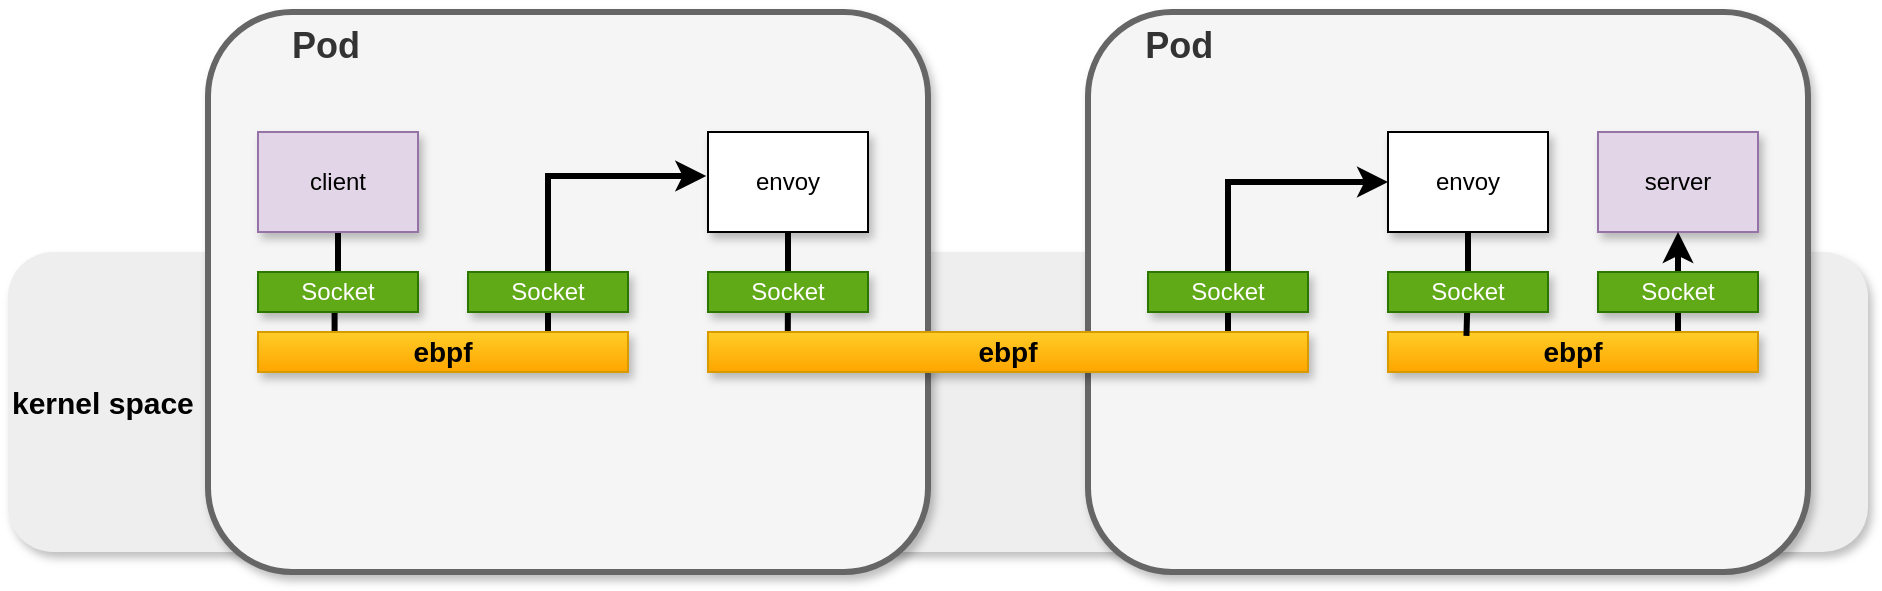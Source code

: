 <mxfile version="14.4.2" type="github">
  <diagram id="YnC2eTQ2aiaDHOMznIX0" name="Page-1">
    <mxGraphModel dx="782" dy="475" grid="1" gridSize="10" guides="1" tooltips="1" connect="1" arrows="1" fold="1" page="1" pageScale="1" pageWidth="850" pageHeight="1100" math="0" shadow="0">
      <root>
        <mxCell id="0" />
        <mxCell id="1" parent="0" />
        <mxCell id="U7M42Xg81S1h7o7bNfw6-1" value="&lt;b&gt;&lt;font style=&quot;font-size: 15px&quot;&gt;kernel space&lt;/font&gt;&lt;/b&gt;" style="rounded=1;whiteSpace=wrap;html=1;shadow=1;align=left;fillColor=#eeeeee;strokeColor=none;" vertex="1" parent="1">
          <mxGeometry x="80" y="170" width="930" height="150" as="geometry" />
        </mxCell>
        <mxCell id="ewQnGBE6HqdGQTObXIG2-1" value="&lt;font style=&quot;font-size: 18px&quot;&gt;&lt;b&gt;&amp;nbsp; &amp;nbsp; &amp;nbsp; &amp;nbsp; &lt;font style=&quot;font-size: 18px&quot;&gt;Pod&lt;/font&gt;&lt;/b&gt;&lt;/font&gt;" style="rounded=1;whiteSpace=wrap;html=1;align=left;verticalAlign=top;fontSize=13;strokeWidth=3;shadow=1;fillColor=#f5f5f5;strokeColor=#666666;fontColor=#333333;" parent="1" vertex="1">
          <mxGeometry x="180" y="50" width="360" height="280" as="geometry" />
        </mxCell>
        <mxCell id="ewQnGBE6HqdGQTObXIG2-2" value="" style="edgeStyle=orthogonalEdgeStyle;rounded=0;orthogonalLoop=1;jettySize=auto;html=1;entryX=0.207;entryY=0.118;entryDx=0;entryDy=0;entryPerimeter=0;strokeWidth=3;endArrow=none;endFill=0;" parent="1" source="ewQnGBE6HqdGQTObXIG2-3" target="ewQnGBE6HqdGQTObXIG2-8" edge="1">
          <mxGeometry relative="1" as="geometry" />
        </mxCell>
        <mxCell id="ewQnGBE6HqdGQTObXIG2-3" value="client" style="rounded=0;whiteSpace=wrap;html=1;fillColor=#e1d5e7;strokeColor=#9673a6;shadow=1;" parent="1" vertex="1">
          <mxGeometry x="205" y="110" width="80" height="50" as="geometry" />
        </mxCell>
        <mxCell id="ewQnGBE6HqdGQTObXIG2-4" value="Socket" style="rounded=0;whiteSpace=wrap;html=1;fillColor=#60a917;strokeColor=#2D7600;fontColor=#ffffff;shadow=1;" parent="1" vertex="1">
          <mxGeometry x="205" y="180" width="80" height="20" as="geometry" />
        </mxCell>
        <mxCell id="ewQnGBE6HqdGQTObXIG2-7" style="edgeStyle=orthogonalEdgeStyle;rounded=0;orthogonalLoop=1;jettySize=auto;html=1;strokeColor=#000000;entryX=-0.011;entryY=0.44;entryDx=0;entryDy=0;entryPerimeter=0;strokeWidth=3;" parent="1" source="ewQnGBE6HqdGQTObXIG2-8" target="ewQnGBE6HqdGQTObXIG2-14" edge="1">
          <mxGeometry relative="1" as="geometry">
            <Array as="points">
              <mxPoint x="350" y="132" />
            </Array>
          </mxGeometry>
        </mxCell>
        <mxCell id="ewQnGBE6HqdGQTObXIG2-8" value="&lt;font style=&quot;font-size: 14px&quot;&gt;&lt;b&gt;ebpf&lt;/b&gt;&lt;/font&gt;" style="rounded=0;whiteSpace=wrap;html=1;fillColor=#ffcd28;strokeColor=#d79b00;gradientColor=#ffa500;shadow=1;" parent="1" vertex="1">
          <mxGeometry x="205" y="210" width="185" height="20" as="geometry" />
        </mxCell>
        <mxCell id="ewQnGBE6HqdGQTObXIG2-10" value="Socket" style="rounded=0;whiteSpace=wrap;html=1;fillColor=#60a917;strokeColor=#2D7600;fontColor=#ffffff;shadow=1;" parent="1" vertex="1">
          <mxGeometry x="310" y="180" width="80" height="20" as="geometry" />
        </mxCell>
        <mxCell id="ewQnGBE6HqdGQTObXIG2-42" style="edgeStyle=orthogonalEdgeStyle;rounded=0;orthogonalLoop=1;jettySize=auto;html=1;entryX=0.133;entryY=-0.002;entryDx=0;entryDy=0;entryPerimeter=0;strokeWidth=3;endArrow=none;endFill=0;" parent="1" source="ewQnGBE6HqdGQTObXIG2-14" target="ewQnGBE6HqdGQTObXIG2-41" edge="1">
          <mxGeometry relative="1" as="geometry" />
        </mxCell>
        <mxCell id="ewQnGBE6HqdGQTObXIG2-14" value="envoy" style="rounded=0;whiteSpace=wrap;html=1;shadow=1;" parent="1" vertex="1">
          <mxGeometry x="430" y="110" width="80" height="50" as="geometry" />
        </mxCell>
        <mxCell id="ewQnGBE6HqdGQTObXIG2-15" value="Socket" style="rounded=0;whiteSpace=wrap;html=1;fillColor=#60a917;strokeColor=#2D7600;fontColor=#ffffff;shadow=1;" parent="1" vertex="1">
          <mxGeometry x="430" y="180" width="80" height="20" as="geometry" />
        </mxCell>
        <mxCell id="ewQnGBE6HqdGQTObXIG2-20" value="&lt;span&gt;&amp;nbsp; &amp;nbsp; &amp;nbsp; &amp;nbsp;&amp;nbsp;&lt;/span&gt;&lt;b&gt;&lt;font style=&quot;font-size: 18px&quot;&gt;Pod&lt;/font&gt;&lt;/b&gt;" style="rounded=1;whiteSpace=wrap;html=1;align=left;verticalAlign=top;strokeWidth=3;shadow=1;fillColor=#f5f5f5;strokeColor=#666666;fontColor=#333333;" parent="1" vertex="1">
          <mxGeometry x="620" y="50" width="360" height="280" as="geometry" />
        </mxCell>
        <mxCell id="ewQnGBE6HqdGQTObXIG2-21" value="server" style="rounded=0;whiteSpace=wrap;html=1;fillColor=#e1d5e7;strokeColor=#9673a6;shadow=1;" parent="1" vertex="1">
          <mxGeometry x="875" y="110" width="80" height="50" as="geometry" />
        </mxCell>
        <mxCell id="ewQnGBE6HqdGQTObXIG2-40" style="edgeStyle=orthogonalEdgeStyle;rounded=0;orthogonalLoop=1;jettySize=auto;html=1;entryX=0.5;entryY=1;entryDx=0;entryDy=0;strokeWidth=3;" parent="1" source="ewQnGBE6HqdGQTObXIG2-23" target="ewQnGBE6HqdGQTObXIG2-21" edge="1">
          <mxGeometry relative="1" as="geometry">
            <Array as="points">
              <mxPoint x="915" y="200" />
              <mxPoint x="915" y="200" />
            </Array>
          </mxGeometry>
        </mxCell>
        <mxCell id="ewQnGBE6HqdGQTObXIG2-23" value="&lt;font style=&quot;font-size: 14px&quot;&gt;&lt;b&gt;ebpf&lt;/b&gt;&lt;/font&gt;" style="rounded=0;whiteSpace=wrap;html=1;fillColor=#ffcd28;strokeColor=#d79b00;gradientColor=#ffa500;shadow=1;" parent="1" vertex="1">
          <mxGeometry x="770" y="210" width="185" height="20" as="geometry" />
        </mxCell>
        <mxCell id="ewQnGBE6HqdGQTObXIG2-24" value="Socket" style="rounded=0;whiteSpace=wrap;html=1;fillColor=#60a917;strokeColor=#2D7600;fontColor=#ffffff;shadow=1;" parent="1" vertex="1">
          <mxGeometry x="875" y="180" width="80" height="20" as="geometry" />
        </mxCell>
        <mxCell id="ewQnGBE6HqdGQTObXIG2-27" style="edgeStyle=orthogonalEdgeStyle;rounded=0;orthogonalLoop=1;jettySize=auto;html=1;entryX=0.212;entryY=0.099;entryDx=0;entryDy=0;entryPerimeter=0;strokeColor=#000000;strokeWidth=3;endArrow=none;endFill=0;" parent="1" source="ewQnGBE6HqdGQTObXIG2-28" target="ewQnGBE6HqdGQTObXIG2-23" edge="1">
          <mxGeometry relative="1" as="geometry" />
        </mxCell>
        <mxCell id="ewQnGBE6HqdGQTObXIG2-28" value="envoy" style="rounded=0;whiteSpace=wrap;html=1;shadow=1;" parent="1" vertex="1">
          <mxGeometry x="770" y="110" width="80" height="50" as="geometry" />
        </mxCell>
        <mxCell id="ewQnGBE6HqdGQTObXIG2-36" value="Socket" style="rounded=0;whiteSpace=wrap;html=1;fillColor=#60a917;strokeColor=#2D7600;fontColor=#ffffff;shadow=1;" parent="1" vertex="1">
          <mxGeometry x="770" y="180" width="80" height="20" as="geometry" />
        </mxCell>
        <mxCell id="ewQnGBE6HqdGQTObXIG2-43" style="edgeStyle=orthogonalEdgeStyle;rounded=0;orthogonalLoop=1;jettySize=auto;html=1;entryX=0;entryY=0.5;entryDx=0;entryDy=0;endArrow=classic;endFill=1;strokeWidth=3;" parent="1" source="ewQnGBE6HqdGQTObXIG2-41" target="ewQnGBE6HqdGQTObXIG2-28" edge="1">
          <mxGeometry relative="1" as="geometry">
            <Array as="points">
              <mxPoint x="690" y="135" />
            </Array>
          </mxGeometry>
        </mxCell>
        <mxCell id="ewQnGBE6HqdGQTObXIG2-41" value="&lt;font style=&quot;font-size: 14px&quot;&gt;&lt;b&gt;ebpf&lt;/b&gt;&lt;/font&gt;" style="rounded=0;whiteSpace=wrap;html=1;fillColor=#ffcd28;strokeColor=#d79b00;gradientColor=#ffa500;shadow=1;" parent="1" vertex="1">
          <mxGeometry x="430" y="210" width="300" height="20" as="geometry" />
        </mxCell>
        <mxCell id="ewQnGBE6HqdGQTObXIG2-31" value="Socket" style="rounded=0;whiteSpace=wrap;html=1;fillColor=#60a917;strokeColor=#2D7600;fontColor=#ffffff;shadow=1;" parent="1" vertex="1">
          <mxGeometry x="650" y="180" width="80" height="20" as="geometry" />
        </mxCell>
      </root>
    </mxGraphModel>
  </diagram>
</mxfile>

